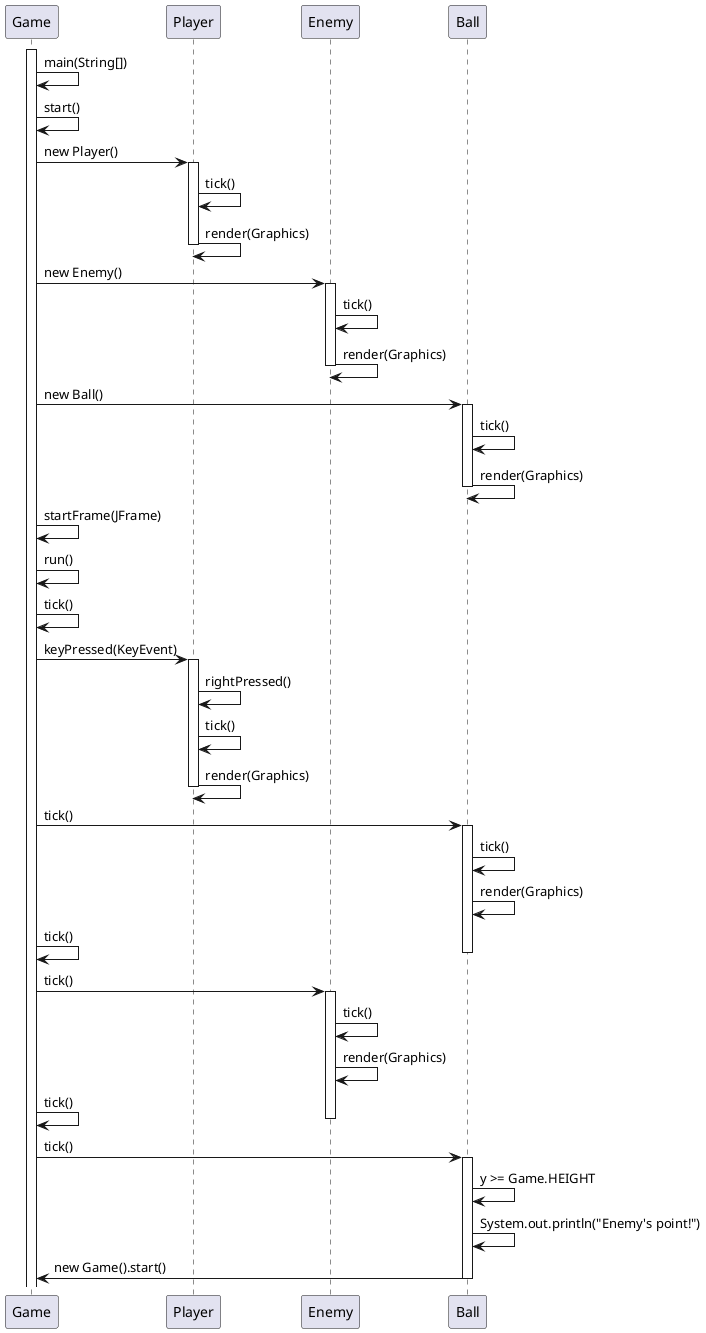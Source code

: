 @startuml sequenceDiagram

participant Game
participant Player
participant Enemy
participant Ball

' Game setup and initialization
activate Game
Game -> Game: main(String[])
Game -> Game: start()
Game -> Player: new Player()
activate Player
Player -> Player: tick()
Player -> Player: render(Graphics)
deactivate Player
Game -> Enemy: new Enemy()
activate Enemy
Enemy -> Enemy: tick()
Enemy -> Enemy: render(Graphics)
deactivate Enemy
Game -> Ball: new Ball()
activate Ball
Ball -> Ball: tick()
Ball -> Ball: render(Graphics)
deactivate Ball
Game -> Game: startFrame(JFrame)
Game -> Game: run()
Game -> Game: tick()


' Player moves right
Game -> Player: keyPressed(KeyEvent)
activate Player
Player -> Player: rightPressed()
Player -> Player: tick()
Player -> Player: render(Graphics)
deactivate Player

' Ball moves
Game -> Ball: tick()
activate Ball
Ball -> Ball: tick()
Ball -> Ball: render(Graphics)
Game -> Game: tick()
deactivate Ball

' Enemy moves
Game -> Enemy: tick()
activate Enemy
Enemy -> Enemy: tick()
Enemy -> Enemy: render(Graphics)
Game -> Game: tick()
deactivate Enemy

' Player scores a point
Game -> Ball: tick()
activate Ball
Ball -> Ball: y >= Game.HEIGHT
Ball -> Ball: System.out.println("Enemy's point!")
Ball -> Game: new Game().start()
deactivate Ball


@enduml
